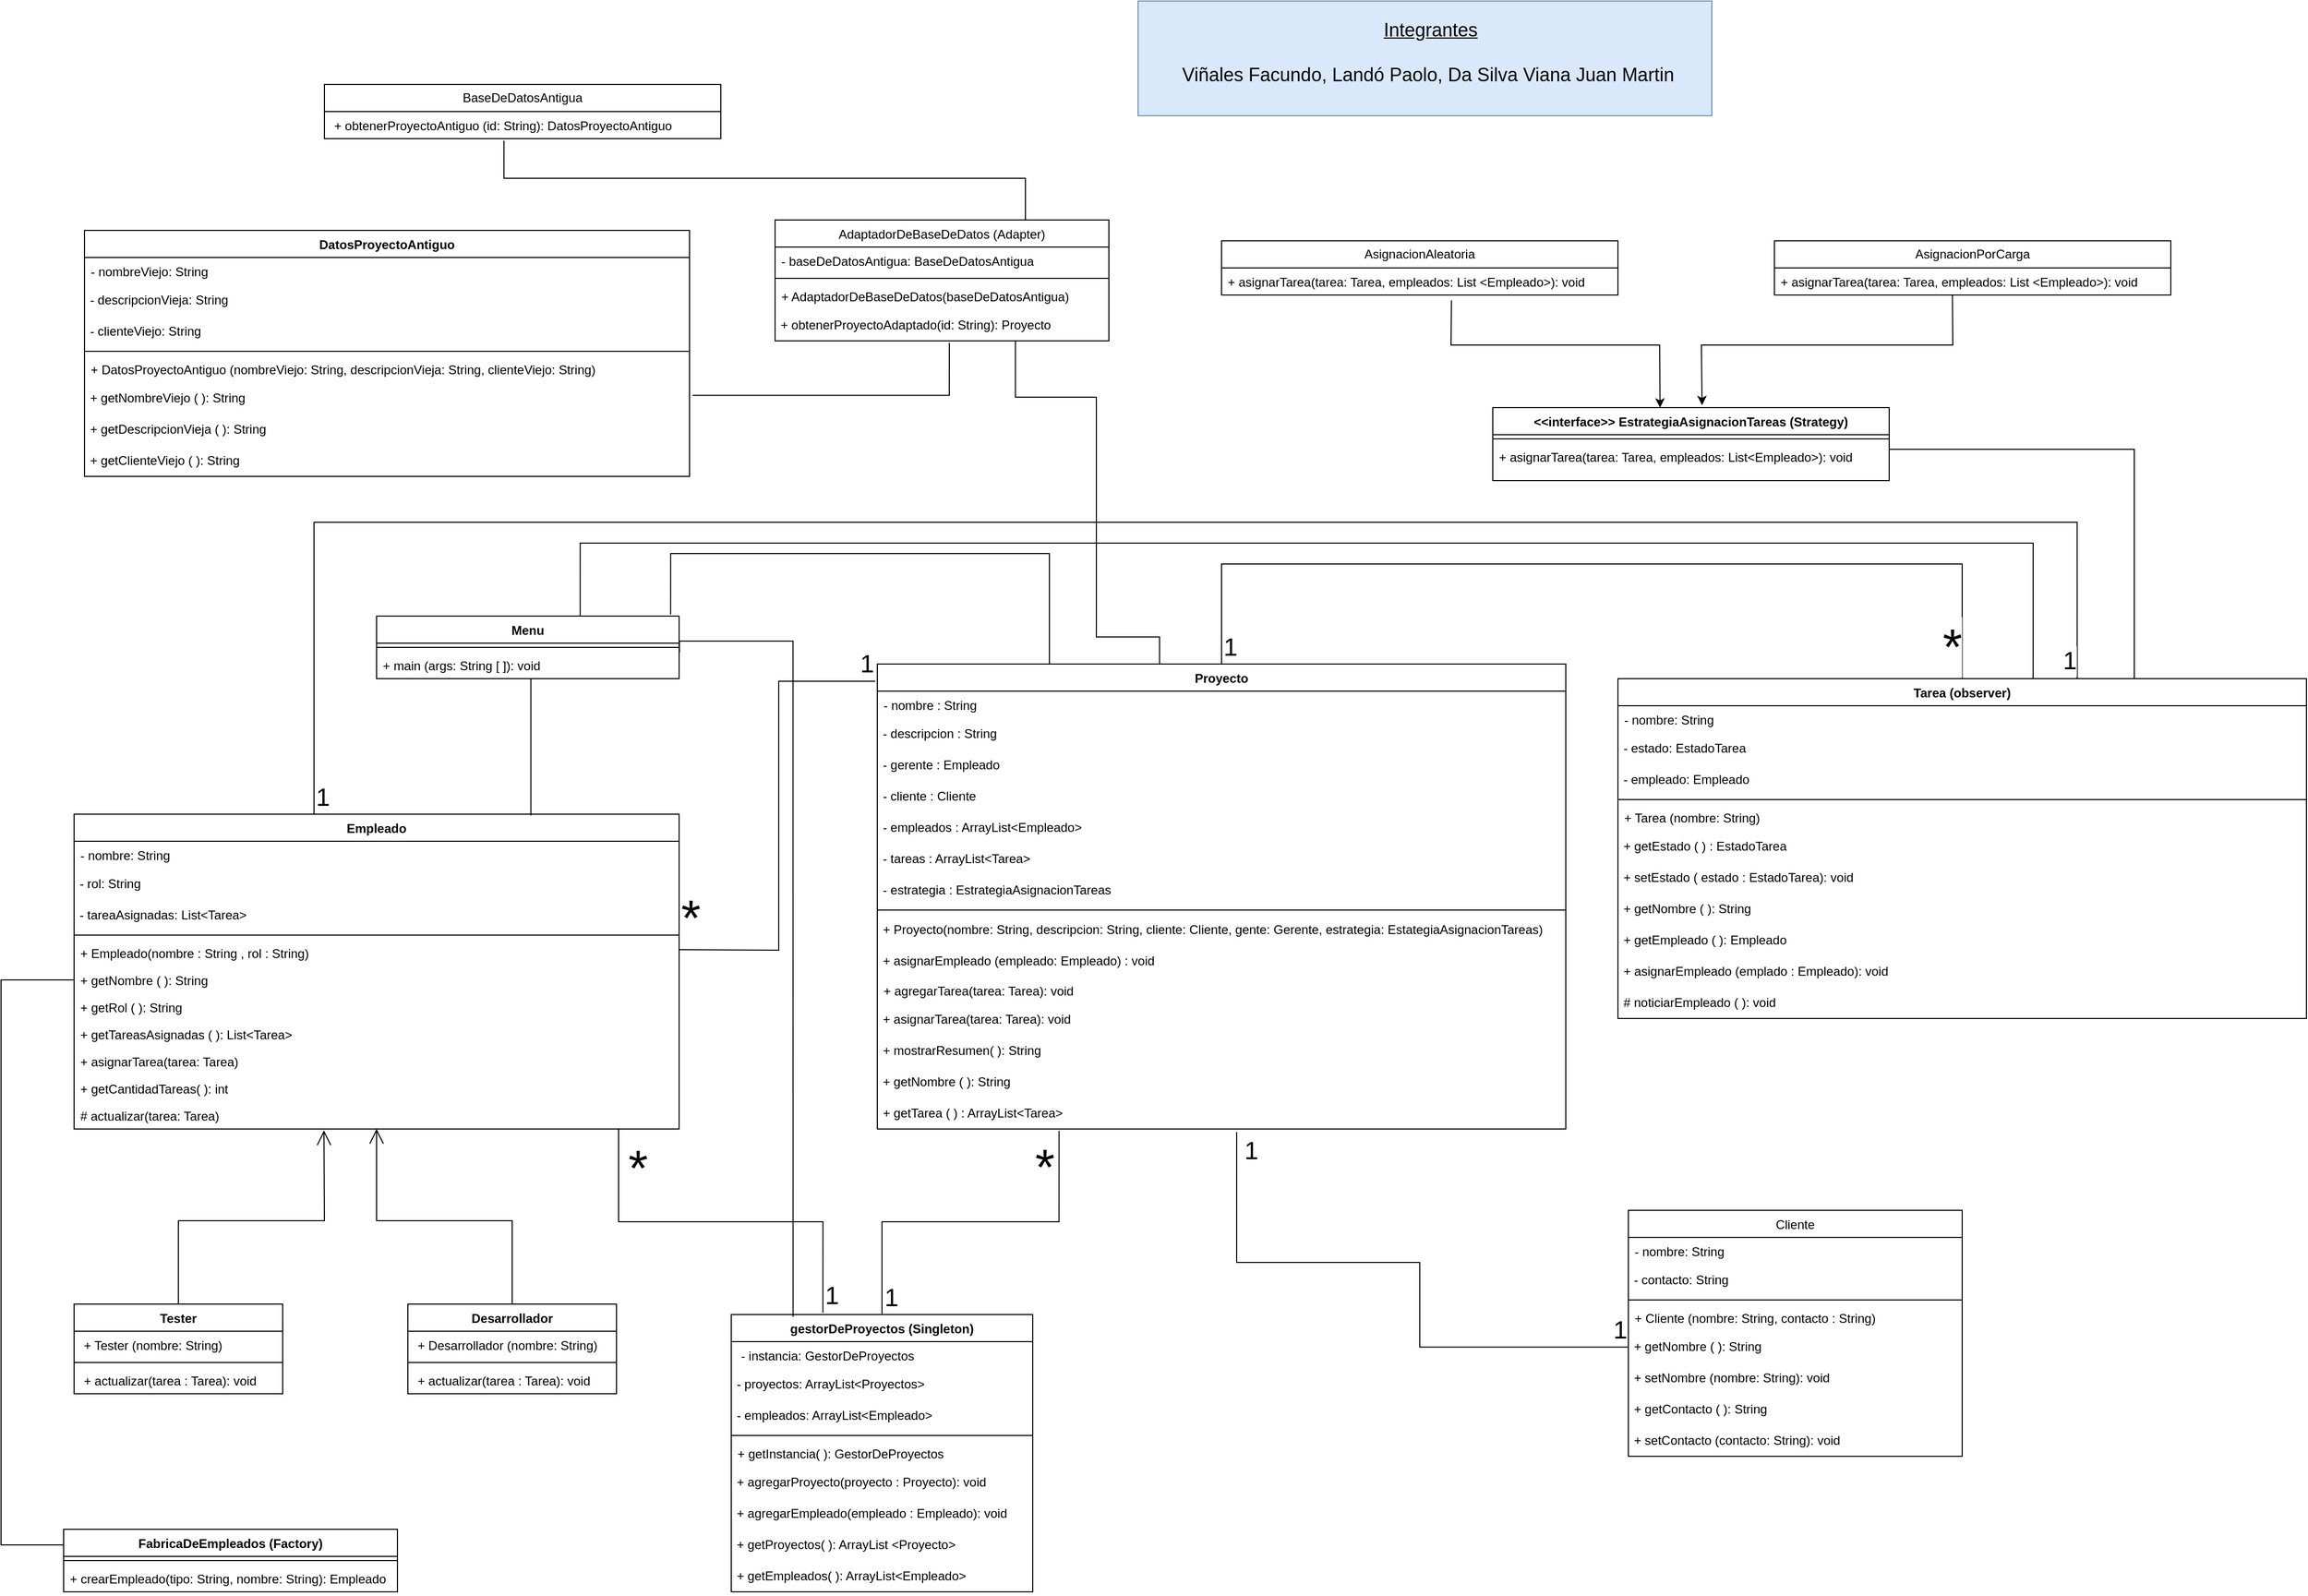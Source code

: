 <mxfile version="24.7.17">
  <diagram id="C5RBs43oDa-KdzZeNtuy" name="Page-1">
    <mxGraphModel dx="3934" dy="876" grid="1" gridSize="10" guides="1" tooltips="1" connect="1" arrows="1" fold="1" page="1" pageScale="1" pageWidth="2336" pageHeight="1654" math="0" shadow="0">
      <root>
        <mxCell id="WIyWlLk6GJQsqaUBKTNV-0" />
        <mxCell id="WIyWlLk6GJQsqaUBKTNV-1" parent="WIyWlLk6GJQsqaUBKTNV-0" />
        <mxCell id="SfpVanDIu_7wecpVr07M-0" value="AsignacionAleatoria" style="swimlane;fontStyle=0;childLayout=stackLayout;horizontal=1;startSize=26;fillColor=none;horizontalStack=0;resizeParent=1;resizeParentMax=0;resizeLast=0;collapsible=1;marginBottom=0;whiteSpace=wrap;html=1;" parent="WIyWlLk6GJQsqaUBKTNV-1" vertex="1">
          <mxGeometry x="-1060" y="260" width="380" height="52" as="geometry" />
        </mxCell>
        <mxCell id="SfpVanDIu_7wecpVr07M-1" value="+ asignarTarea(tarea: Tarea, empleados: List &amp;lt;Empleado&amp;gt;): void" style="text;strokeColor=none;fillColor=none;align=left;verticalAlign=top;spacingLeft=4;spacingRight=4;overflow=hidden;rotatable=0;points=[[0,0.5],[1,0.5]];portConstraint=eastwest;whiteSpace=wrap;html=1;" parent="SfpVanDIu_7wecpVr07M-0" vertex="1">
          <mxGeometry y="26" width="380" height="26" as="geometry" />
        </mxCell>
        <mxCell id="SfpVanDIu_7wecpVr07M-5" value="&lt;span style=&quot;font-weight: 400;&quot;&gt;AdaptadorDeBaseDeDatos (Adapter)&lt;/span&gt;" style="swimlane;fontStyle=1;align=center;verticalAlign=top;childLayout=stackLayout;horizontal=1;startSize=26;horizontalStack=0;resizeParent=1;resizeParentMax=0;resizeLast=0;collapsible=1;marginBottom=0;whiteSpace=wrap;html=1;" parent="WIyWlLk6GJQsqaUBKTNV-1" vertex="1">
          <mxGeometry x="-1488" y="240" width="320" height="116" as="geometry" />
        </mxCell>
        <mxCell id="SfpVanDIu_7wecpVr07M-6" value="- baseDeDatosAntigua: BaseDeDatosAntigua" style="text;strokeColor=none;fillColor=none;align=left;verticalAlign=top;spacingLeft=4;spacingRight=4;overflow=hidden;rotatable=0;points=[[0,0.5],[1,0.5]];portConstraint=eastwest;whiteSpace=wrap;html=1;" parent="SfpVanDIu_7wecpVr07M-5" vertex="1">
          <mxGeometry y="26" width="320" height="26" as="geometry" />
        </mxCell>
        <mxCell id="SfpVanDIu_7wecpVr07M-7" value="" style="line;strokeWidth=1;fillColor=none;align=left;verticalAlign=middle;spacingTop=-1;spacingLeft=3;spacingRight=3;rotatable=0;labelPosition=right;points=[];portConstraint=eastwest;strokeColor=inherit;" parent="SfpVanDIu_7wecpVr07M-5" vertex="1">
          <mxGeometry y="52" width="320" height="8" as="geometry" />
        </mxCell>
        <mxCell id="SfpVanDIu_7wecpVr07M-8" value="+ AdaptadorDeBaseDeDatos(baseDeDatosAntigua)" style="text;strokeColor=none;fillColor=none;align=left;verticalAlign=top;spacingLeft=4;spacingRight=4;overflow=hidden;rotatable=0;points=[[0,0.5],[1,0.5]];portConstraint=eastwest;whiteSpace=wrap;html=1;" parent="SfpVanDIu_7wecpVr07M-5" vertex="1">
          <mxGeometry y="60" width="320" height="26" as="geometry" />
        </mxCell>
        <mxCell id="SfpVanDIu_7wecpVr07M-9" value="&amp;nbsp;+ obtenerProyectoAdaptado(id: String): Proyecto" style="text;html=1;align=left;verticalAlign=middle;resizable=0;points=[];autosize=1;strokeColor=none;fillColor=none;" parent="SfpVanDIu_7wecpVr07M-5" vertex="1">
          <mxGeometry y="86" width="320" height="30" as="geometry" />
        </mxCell>
        <mxCell id="SfpVanDIu_7wecpVr07M-10" value="AsignacionPorCarga" style="swimlane;fontStyle=0;childLayout=stackLayout;horizontal=1;startSize=26;fillColor=none;horizontalStack=0;resizeParent=1;resizeParentMax=0;resizeLast=0;collapsible=1;marginBottom=0;whiteSpace=wrap;html=1;" parent="WIyWlLk6GJQsqaUBKTNV-1" vertex="1">
          <mxGeometry x="-530" y="260" width="380" height="52" as="geometry" />
        </mxCell>
        <mxCell id="SfpVanDIu_7wecpVr07M-11" value="+ asignarTarea(tarea: Tarea, empleados: List &amp;lt;Empleado&amp;gt;): void" style="text;strokeColor=none;fillColor=none;align=left;verticalAlign=top;spacingLeft=4;spacingRight=4;overflow=hidden;rotatable=0;points=[[0,0.5],[1,0.5]];portConstraint=eastwest;whiteSpace=wrap;html=1;" parent="SfpVanDIu_7wecpVr07M-10" vertex="1">
          <mxGeometry y="26" width="380" height="26" as="geometry" />
        </mxCell>
        <mxCell id="SfpVanDIu_7wecpVr07M-12" value="BaseDeDatosAntigua" style="swimlane;fontStyle=0;childLayout=stackLayout;horizontal=1;startSize=26;fillColor=none;horizontalStack=0;resizeParent=1;resizeParentMax=0;resizeLast=0;collapsible=1;marginBottom=0;whiteSpace=wrap;html=1;" parent="WIyWlLk6GJQsqaUBKTNV-1" vertex="1">
          <mxGeometry x="-1920" y="110" width="380" height="52" as="geometry" />
        </mxCell>
        <mxCell id="SfpVanDIu_7wecpVr07M-13" value="&amp;nbsp;+ obtenerProyectoAntiguo (id: String): DatosProyectoAntiguo" style="text;strokeColor=none;fillColor=none;align=left;verticalAlign=top;spacingLeft=4;spacingRight=4;overflow=hidden;rotatable=0;points=[[0,0.5],[1,0.5]];portConstraint=eastwest;whiteSpace=wrap;html=1;" parent="SfpVanDIu_7wecpVr07M-12" vertex="1">
          <mxGeometry y="26" width="380" height="26" as="geometry" />
        </mxCell>
        <mxCell id="SfpVanDIu_7wecpVr07M-14" value="&lt;span style=&quot;font-weight: 400;&quot;&gt;Cliente&lt;/span&gt;" style="swimlane;fontStyle=1;align=center;verticalAlign=top;childLayout=stackLayout;horizontal=1;startSize=26;horizontalStack=0;resizeParent=1;resizeParentMax=0;resizeLast=0;collapsible=1;marginBottom=0;whiteSpace=wrap;html=1;" parent="WIyWlLk6GJQsqaUBKTNV-1" vertex="1">
          <mxGeometry x="-670" y="1190" width="320" height="236" as="geometry" />
        </mxCell>
        <mxCell id="SfpVanDIu_7wecpVr07M-15" value="- nombre: String" style="text;strokeColor=none;fillColor=none;align=left;verticalAlign=top;spacingLeft=4;spacingRight=4;overflow=hidden;rotatable=0;points=[[0,0.5],[1,0.5]];portConstraint=eastwest;whiteSpace=wrap;html=1;" parent="SfpVanDIu_7wecpVr07M-14" vertex="1">
          <mxGeometry y="26" width="320" height="26" as="geometry" />
        </mxCell>
        <mxCell id="SfpVanDIu_7wecpVr07M-19" value="&amp;nbsp;- contacto: String" style="text;html=1;align=left;verticalAlign=middle;resizable=0;points=[];autosize=1;strokeColor=none;fillColor=none;" parent="SfpVanDIu_7wecpVr07M-14" vertex="1">
          <mxGeometry y="52" width="320" height="30" as="geometry" />
        </mxCell>
        <mxCell id="SfpVanDIu_7wecpVr07M-16" value="" style="line;strokeWidth=1;fillColor=none;align=left;verticalAlign=middle;spacingTop=-1;spacingLeft=3;spacingRight=3;rotatable=0;labelPosition=right;points=[];portConstraint=eastwest;strokeColor=inherit;" parent="SfpVanDIu_7wecpVr07M-14" vertex="1">
          <mxGeometry y="82" width="320" height="8" as="geometry" />
        </mxCell>
        <mxCell id="SfpVanDIu_7wecpVr07M-17" value="+ Cliente (nombre: String, contacto : String)" style="text;strokeColor=none;fillColor=none;align=left;verticalAlign=top;spacingLeft=4;spacingRight=4;overflow=hidden;rotatable=0;points=[[0,0.5],[1,0.5]];portConstraint=eastwest;whiteSpace=wrap;html=1;" parent="SfpVanDIu_7wecpVr07M-14" vertex="1">
          <mxGeometry y="90" width="320" height="26" as="geometry" />
        </mxCell>
        <mxCell id="SfpVanDIu_7wecpVr07M-18" value="&amp;nbsp;+ getNombre ( ): String" style="text;html=1;align=left;verticalAlign=middle;resizable=0;points=[];autosize=1;strokeColor=none;fillColor=none;" parent="SfpVanDIu_7wecpVr07M-14" vertex="1">
          <mxGeometry y="116" width="320" height="30" as="geometry" />
        </mxCell>
        <mxCell id="SfpVanDIu_7wecpVr07M-20" value="&amp;nbsp;+ setNombre (nombre: String): void" style="text;html=1;align=left;verticalAlign=middle;resizable=0;points=[];autosize=1;strokeColor=none;fillColor=none;" parent="SfpVanDIu_7wecpVr07M-14" vertex="1">
          <mxGeometry y="146" width="320" height="30" as="geometry" />
        </mxCell>
        <mxCell id="SfpVanDIu_7wecpVr07M-21" value="&amp;nbsp;+ getContacto ( ): String" style="text;html=1;align=left;verticalAlign=middle;resizable=0;points=[];autosize=1;strokeColor=none;fillColor=none;" parent="SfpVanDIu_7wecpVr07M-14" vertex="1">
          <mxGeometry y="176" width="320" height="30" as="geometry" />
        </mxCell>
        <mxCell id="SfpVanDIu_7wecpVr07M-22" value="&amp;nbsp;+ setContacto (contacto: String): void" style="text;html=1;align=left;verticalAlign=middle;resizable=0;points=[];autosize=1;strokeColor=none;fillColor=none;" parent="SfpVanDIu_7wecpVr07M-14" vertex="1">
          <mxGeometry y="206" width="320" height="30" as="geometry" />
        </mxCell>
        <mxCell id="SfpVanDIu_7wecpVr07M-23" value="DatosProyectoAntiguo" style="swimlane;fontStyle=1;align=center;verticalAlign=top;childLayout=stackLayout;horizontal=1;startSize=26;horizontalStack=0;resizeParent=1;resizeParentMax=0;resizeLast=0;collapsible=1;marginBottom=0;whiteSpace=wrap;html=1;" parent="WIyWlLk6GJQsqaUBKTNV-1" vertex="1">
          <mxGeometry x="-2150" y="250" width="580" height="236" as="geometry" />
        </mxCell>
        <mxCell id="SfpVanDIu_7wecpVr07M-24" value="- nombreViejo: String" style="text;strokeColor=none;fillColor=none;align=left;verticalAlign=top;spacingLeft=4;spacingRight=4;overflow=hidden;rotatable=0;points=[[0,0.5],[1,0.5]];portConstraint=eastwest;whiteSpace=wrap;html=1;" parent="SfpVanDIu_7wecpVr07M-23" vertex="1">
          <mxGeometry y="26" width="580" height="26" as="geometry" />
        </mxCell>
        <mxCell id="SfpVanDIu_7wecpVr07M-27" value="&amp;nbsp;- descripcionVieja: String" style="text;html=1;align=left;verticalAlign=middle;resizable=0;points=[];autosize=1;strokeColor=none;fillColor=none;" parent="SfpVanDIu_7wecpVr07M-23" vertex="1">
          <mxGeometry y="52" width="580" height="30" as="geometry" />
        </mxCell>
        <mxCell id="SfpVanDIu_7wecpVr07M-28" value="&amp;nbsp;- clienteViejo: String" style="text;html=1;align=left;verticalAlign=middle;resizable=0;points=[];autosize=1;strokeColor=none;fillColor=none;" parent="SfpVanDIu_7wecpVr07M-23" vertex="1">
          <mxGeometry y="82" width="580" height="30" as="geometry" />
        </mxCell>
        <mxCell id="SfpVanDIu_7wecpVr07M-25" value="" style="line;strokeWidth=1;fillColor=none;align=left;verticalAlign=middle;spacingTop=-1;spacingLeft=3;spacingRight=3;rotatable=0;labelPosition=right;points=[];portConstraint=eastwest;strokeColor=inherit;" parent="SfpVanDIu_7wecpVr07M-23" vertex="1">
          <mxGeometry y="112" width="580" height="8" as="geometry" />
        </mxCell>
        <mxCell id="SfpVanDIu_7wecpVr07M-26" value="+ DatosProyectoAntiguo (nombreViejo: String, descripcionVieja: String, clienteViejo: String)" style="text;strokeColor=none;fillColor=none;align=left;verticalAlign=top;spacingLeft=4;spacingRight=4;overflow=hidden;rotatable=0;points=[[0,0.5],[1,0.5]];portConstraint=eastwest;whiteSpace=wrap;html=1;" parent="SfpVanDIu_7wecpVr07M-23" vertex="1">
          <mxGeometry y="120" width="580" height="26" as="geometry" />
        </mxCell>
        <mxCell id="SfpVanDIu_7wecpVr07M-29" value="&amp;nbsp;+ getNombreViejo ( ): String" style="text;html=1;align=left;verticalAlign=middle;resizable=0;points=[];autosize=1;strokeColor=none;fillColor=none;" parent="SfpVanDIu_7wecpVr07M-23" vertex="1">
          <mxGeometry y="146" width="580" height="30" as="geometry" />
        </mxCell>
        <mxCell id="SfpVanDIu_7wecpVr07M-30" value="&amp;nbsp;+ getDescripcionVieja ( ): String" style="text;html=1;align=left;verticalAlign=middle;resizable=0;points=[];autosize=1;strokeColor=none;fillColor=none;" parent="SfpVanDIu_7wecpVr07M-23" vertex="1">
          <mxGeometry y="176" width="580" height="30" as="geometry" />
        </mxCell>
        <mxCell id="SfpVanDIu_7wecpVr07M-31" value="&amp;nbsp;+ getClienteViejo ( ): String" style="text;html=1;align=left;verticalAlign=middle;resizable=0;points=[];autosize=1;strokeColor=none;fillColor=none;" parent="SfpVanDIu_7wecpVr07M-23" vertex="1">
          <mxGeometry y="206" width="580" height="30" as="geometry" />
        </mxCell>
        <mxCell id="aGA3AkoK5AXnRBro-QrJ-0" value="Empleado" style="swimlane;fontStyle=1;align=center;verticalAlign=top;childLayout=stackLayout;horizontal=1;startSize=26;horizontalStack=0;resizeParent=1;resizeParentMax=0;resizeLast=0;collapsible=1;marginBottom=0;whiteSpace=wrap;html=1;" parent="WIyWlLk6GJQsqaUBKTNV-1" vertex="1">
          <mxGeometry x="-2160" y="810" width="580" height="302" as="geometry" />
        </mxCell>
        <mxCell id="aGA3AkoK5AXnRBro-QrJ-1" value="- nombre: String" style="text;strokeColor=none;fillColor=none;align=left;verticalAlign=top;spacingLeft=4;spacingRight=4;overflow=hidden;rotatable=0;points=[[0,0.5],[1,0.5]];portConstraint=eastwest;whiteSpace=wrap;html=1;" parent="aGA3AkoK5AXnRBro-QrJ-0" vertex="1">
          <mxGeometry y="26" width="580" height="26" as="geometry" />
        </mxCell>
        <mxCell id="aGA3AkoK5AXnRBro-QrJ-4" value="&amp;nbsp;- rol: String" style="text;html=1;align=left;verticalAlign=middle;resizable=0;points=[];autosize=1;strokeColor=none;fillColor=none;" parent="aGA3AkoK5AXnRBro-QrJ-0" vertex="1">
          <mxGeometry y="52" width="580" height="30" as="geometry" />
        </mxCell>
        <mxCell id="aGA3AkoK5AXnRBro-QrJ-5" value="&amp;nbsp;- tareaAsignadas: List&amp;lt;Tarea&amp;gt;" style="text;html=1;align=left;verticalAlign=middle;resizable=0;points=[];autosize=1;strokeColor=none;fillColor=none;" parent="aGA3AkoK5AXnRBro-QrJ-0" vertex="1">
          <mxGeometry y="82" width="580" height="30" as="geometry" />
        </mxCell>
        <mxCell id="aGA3AkoK5AXnRBro-QrJ-2" value="" style="line;strokeWidth=1;fillColor=none;align=left;verticalAlign=middle;spacingTop=-1;spacingLeft=3;spacingRight=3;rotatable=0;labelPosition=right;points=[];portConstraint=eastwest;strokeColor=inherit;" parent="aGA3AkoK5AXnRBro-QrJ-0" vertex="1">
          <mxGeometry y="112" width="580" height="8" as="geometry" />
        </mxCell>
        <mxCell id="aGA3AkoK5AXnRBro-QrJ-3" value="+ Empleado(nombre : String , rol : String)" style="text;strokeColor=none;fillColor=none;align=left;verticalAlign=top;spacingLeft=4;spacingRight=4;overflow=hidden;rotatable=0;points=[[0,0.5],[1,0.5]];portConstraint=eastwest;whiteSpace=wrap;html=1;" parent="aGA3AkoK5AXnRBro-QrJ-0" vertex="1">
          <mxGeometry y="120" width="580" height="26" as="geometry" />
        </mxCell>
        <mxCell id="aGA3AkoK5AXnRBro-QrJ-7" value="+ getNombre ( ): String" style="text;strokeColor=none;fillColor=none;align=left;verticalAlign=top;spacingLeft=4;spacingRight=4;overflow=hidden;rotatable=0;points=[[0,0.5],[1,0.5]];portConstraint=eastwest;whiteSpace=wrap;html=1;" parent="aGA3AkoK5AXnRBro-QrJ-0" vertex="1">
          <mxGeometry y="146" width="580" height="26" as="geometry" />
        </mxCell>
        <mxCell id="aGA3AkoK5AXnRBro-QrJ-8" value="+ getRol ( ): String" style="text;strokeColor=none;fillColor=none;align=left;verticalAlign=top;spacingLeft=4;spacingRight=4;overflow=hidden;rotatable=0;points=[[0,0.5],[1,0.5]];portConstraint=eastwest;whiteSpace=wrap;html=1;" parent="aGA3AkoK5AXnRBro-QrJ-0" vertex="1">
          <mxGeometry y="172" width="580" height="26" as="geometry" />
        </mxCell>
        <mxCell id="aGA3AkoK5AXnRBro-QrJ-9" value="+ getTareasAsignadas ( ): List&amp;lt;Tarea&amp;gt;" style="text;strokeColor=none;fillColor=none;align=left;verticalAlign=top;spacingLeft=4;spacingRight=4;overflow=hidden;rotatable=0;points=[[0,0.5],[1,0.5]];portConstraint=eastwest;whiteSpace=wrap;html=1;" parent="aGA3AkoK5AXnRBro-QrJ-0" vertex="1">
          <mxGeometry y="198" width="580" height="26" as="geometry" />
        </mxCell>
        <mxCell id="aGA3AkoK5AXnRBro-QrJ-6" value="+ asignarTarea(tarea: Tarea)" style="text;strokeColor=none;fillColor=none;align=left;verticalAlign=top;spacingLeft=4;spacingRight=4;overflow=hidden;rotatable=0;points=[[0,0.5],[1,0.5]];portConstraint=eastwest;whiteSpace=wrap;html=1;" parent="aGA3AkoK5AXnRBro-QrJ-0" vertex="1">
          <mxGeometry y="224" width="580" height="26" as="geometry" />
        </mxCell>
        <mxCell id="aGA3AkoK5AXnRBro-QrJ-10" value="+ getCantidadTareas( ): int" style="text;strokeColor=none;fillColor=none;align=left;verticalAlign=top;spacingLeft=4;spacingRight=4;overflow=hidden;rotatable=0;points=[[0,0.5],[1,0.5]];portConstraint=eastwest;whiteSpace=wrap;html=1;" parent="aGA3AkoK5AXnRBro-QrJ-0" vertex="1">
          <mxGeometry y="250" width="580" height="26" as="geometry" />
        </mxCell>
        <mxCell id="aGA3AkoK5AXnRBro-QrJ-11" value="# actualizar(tarea: Tarea)" style="text;strokeColor=none;fillColor=none;align=left;verticalAlign=top;spacingLeft=4;spacingRight=4;overflow=hidden;rotatable=0;points=[[0,0.5],[1,0.5]];portConstraint=eastwest;whiteSpace=wrap;html=1;" parent="aGA3AkoK5AXnRBro-QrJ-0" vertex="1">
          <mxGeometry y="276" width="580" height="26" as="geometry" />
        </mxCell>
        <mxCell id="aGA3AkoK5AXnRBro-QrJ-19" value="" style="endArrow=open;endFill=1;endSize=12;html=1;rounded=0;exitX=0.5;exitY=0;exitDx=0;exitDy=0;entryX=0.413;entryY=1.055;entryDx=0;entryDy=0;entryPerimeter=0;" parent="WIyWlLk6GJQsqaUBKTNV-1" source="aGA3AkoK5AXnRBro-QrJ-73" target="aGA3AkoK5AXnRBro-QrJ-11" edge="1">
          <mxGeometry width="160" relative="1" as="geometry">
            <mxPoint x="-2060" y="1280" as="sourcePoint" />
            <mxPoint x="-1920" y="1116" as="targetPoint" />
            <Array as="points">
              <mxPoint x="-2060" y="1200" />
              <mxPoint x="-1920" y="1200" />
            </Array>
          </mxGeometry>
        </mxCell>
        <mxCell id="aGA3AkoK5AXnRBro-QrJ-20" value="&amp;lt;&amp;lt;interface&amp;gt;&amp;gt; EstrategiaAsignacionTareas (Strategy)" style="swimlane;fontStyle=1;align=center;verticalAlign=top;childLayout=stackLayout;horizontal=1;startSize=26;horizontalStack=0;resizeParent=1;resizeParentMax=0;resizeLast=0;collapsible=1;marginBottom=0;whiteSpace=wrap;html=1;" parent="WIyWlLk6GJQsqaUBKTNV-1" vertex="1">
          <mxGeometry x="-800" y="420" width="380" height="70" as="geometry" />
        </mxCell>
        <mxCell id="aGA3AkoK5AXnRBro-QrJ-22" value="" style="line;strokeWidth=1;fillColor=none;align=left;verticalAlign=middle;spacingTop=-1;spacingLeft=3;spacingRight=3;rotatable=0;labelPosition=right;points=[];portConstraint=eastwest;strokeColor=inherit;" parent="aGA3AkoK5AXnRBro-QrJ-20" vertex="1">
          <mxGeometry y="26" width="380" height="8" as="geometry" />
        </mxCell>
        <mxCell id="aGA3AkoK5AXnRBro-QrJ-23" value="+ asignarTarea(tarea: Tarea, empleados: List&amp;lt;Empleado&amp;gt;): void" style="text;strokeColor=none;fillColor=none;align=left;verticalAlign=top;spacingLeft=4;spacingRight=4;overflow=hidden;rotatable=0;points=[[0,0.5],[1,0.5]];portConstraint=eastwest;whiteSpace=wrap;html=1;" parent="aGA3AkoK5AXnRBro-QrJ-20" vertex="1">
          <mxGeometry y="34" width="380" height="36" as="geometry" />
        </mxCell>
        <mxCell id="aGA3AkoK5AXnRBro-QrJ-25" value="FabricaDeEmpleados (Factory)" style="swimlane;fontStyle=1;align=center;verticalAlign=top;childLayout=stackLayout;horizontal=1;startSize=26;horizontalStack=0;resizeParent=1;resizeParentMax=0;resizeLast=0;collapsible=1;marginBottom=0;whiteSpace=wrap;html=1;" parent="WIyWlLk6GJQsqaUBKTNV-1" vertex="1">
          <mxGeometry x="-2170" y="1496" width="320" height="60" as="geometry" />
        </mxCell>
        <mxCell id="aGA3AkoK5AXnRBro-QrJ-27" value="" style="line;strokeWidth=1;fillColor=none;align=left;verticalAlign=middle;spacingTop=-1;spacingLeft=3;spacingRight=3;rotatable=0;labelPosition=right;points=[];portConstraint=eastwest;strokeColor=inherit;" parent="aGA3AkoK5AXnRBro-QrJ-25" vertex="1">
          <mxGeometry y="26" width="320" height="8" as="geometry" />
        </mxCell>
        <mxCell id="aGA3AkoK5AXnRBro-QrJ-28" value="+ crearEmpleado(tipo: String, nombre: String): Empleado" style="text;strokeColor=none;fillColor=none;align=left;verticalAlign=top;spacingLeft=4;spacingRight=4;overflow=hidden;rotatable=0;points=[[0,0.5],[1,0.5]];portConstraint=eastwest;whiteSpace=wrap;html=1;" parent="aGA3AkoK5AXnRBro-QrJ-25" vertex="1">
          <mxGeometry y="34" width="320" height="26" as="geometry" />
        </mxCell>
        <mxCell id="aGA3AkoK5AXnRBro-QrJ-29" value="gestorDeProyectos (Singleton)" style="swimlane;fontStyle=1;align=center;verticalAlign=top;childLayout=stackLayout;horizontal=1;startSize=26;horizontalStack=0;resizeParent=1;resizeParentMax=0;resizeLast=0;collapsible=1;marginBottom=0;whiteSpace=wrap;html=1;" parent="WIyWlLk6GJQsqaUBKTNV-1" vertex="1">
          <mxGeometry x="-1530" y="1290" width="289" height="266" as="geometry" />
        </mxCell>
        <mxCell id="aGA3AkoK5AXnRBro-QrJ-30" value="&amp;nbsp;- instancia: GestorDeProyectos" style="text;strokeColor=none;fillColor=none;align=left;verticalAlign=top;spacingLeft=4;spacingRight=4;overflow=hidden;rotatable=0;points=[[0,0.5],[1,0.5]];portConstraint=eastwest;whiteSpace=wrap;html=1;" parent="aGA3AkoK5AXnRBro-QrJ-29" vertex="1">
          <mxGeometry y="26" width="289" height="26" as="geometry" />
        </mxCell>
        <mxCell id="aGA3AkoK5AXnRBro-QrJ-33" value="&amp;nbsp;- proyectos: ArrayList&amp;lt;Proyectos&amp;gt;" style="text;html=1;align=left;verticalAlign=middle;resizable=0;points=[];autosize=1;strokeColor=none;fillColor=none;" parent="aGA3AkoK5AXnRBro-QrJ-29" vertex="1">
          <mxGeometry y="52" width="289" height="30" as="geometry" />
        </mxCell>
        <mxCell id="aGA3AkoK5AXnRBro-QrJ-34" value="&amp;nbsp;- empleados: ArrayList&amp;lt;Empleado&amp;gt;" style="text;html=1;align=left;verticalAlign=middle;resizable=0;points=[];autosize=1;strokeColor=none;fillColor=none;" parent="aGA3AkoK5AXnRBro-QrJ-29" vertex="1">
          <mxGeometry y="82" width="289" height="30" as="geometry" />
        </mxCell>
        <mxCell id="aGA3AkoK5AXnRBro-QrJ-31" value="" style="line;strokeWidth=1;fillColor=none;align=left;verticalAlign=middle;spacingTop=-1;spacingLeft=3;spacingRight=3;rotatable=0;labelPosition=right;points=[];portConstraint=eastwest;strokeColor=inherit;" parent="aGA3AkoK5AXnRBro-QrJ-29" vertex="1">
          <mxGeometry y="112" width="289" height="8" as="geometry" />
        </mxCell>
        <mxCell id="aGA3AkoK5AXnRBro-QrJ-32" value="+ getInstancia( ): GestorDeProyectos" style="text;strokeColor=none;fillColor=none;align=left;verticalAlign=top;spacingLeft=4;spacingRight=4;overflow=hidden;rotatable=0;points=[[0,0.5],[1,0.5]];portConstraint=eastwest;whiteSpace=wrap;html=1;" parent="aGA3AkoK5AXnRBro-QrJ-29" vertex="1">
          <mxGeometry y="120" width="289" height="26" as="geometry" />
        </mxCell>
        <mxCell id="aGA3AkoK5AXnRBro-QrJ-35" value="&amp;nbsp;+ agregarProyecto(proyecto : Proyecto): void" style="text;html=1;align=left;verticalAlign=middle;resizable=0;points=[];autosize=1;strokeColor=none;fillColor=none;" parent="aGA3AkoK5AXnRBro-QrJ-29" vertex="1">
          <mxGeometry y="146" width="289" height="30" as="geometry" />
        </mxCell>
        <mxCell id="aGA3AkoK5AXnRBro-QrJ-36" value="&amp;nbsp;+ agregarEmpleado(empleado : Empleado): void" style="text;html=1;align=left;verticalAlign=middle;resizable=0;points=[];autosize=1;strokeColor=none;fillColor=none;" parent="aGA3AkoK5AXnRBro-QrJ-29" vertex="1">
          <mxGeometry y="176" width="289" height="30" as="geometry" />
        </mxCell>
        <mxCell id="aGA3AkoK5AXnRBro-QrJ-37" value="&amp;nbsp;+ getProyectos( ): ArrayList &amp;lt;Proyecto&amp;gt;" style="text;html=1;align=left;verticalAlign=middle;resizable=0;points=[];autosize=1;strokeColor=none;fillColor=none;" parent="aGA3AkoK5AXnRBro-QrJ-29" vertex="1">
          <mxGeometry y="206" width="289" height="30" as="geometry" />
        </mxCell>
        <mxCell id="aGA3AkoK5AXnRBro-QrJ-38" value="&amp;nbsp;+ getEmpleados( ): ArrayList&amp;lt;Empleado&amp;gt;" style="text;html=1;align=left;verticalAlign=middle;resizable=0;points=[];autosize=1;strokeColor=none;fillColor=none;" parent="aGA3AkoK5AXnRBro-QrJ-29" vertex="1">
          <mxGeometry y="236" width="289" height="30" as="geometry" />
        </mxCell>
        <mxCell id="aGA3AkoK5AXnRBro-QrJ-39" value="Menu" style="swimlane;fontStyle=1;align=center;verticalAlign=top;childLayout=stackLayout;horizontal=1;startSize=26;horizontalStack=0;resizeParent=1;resizeParentMax=0;resizeLast=0;collapsible=1;marginBottom=0;whiteSpace=wrap;html=1;" parent="WIyWlLk6GJQsqaUBKTNV-1" vertex="1">
          <mxGeometry x="-1870" y="620" width="290" height="60" as="geometry" />
        </mxCell>
        <mxCell id="aGA3AkoK5AXnRBro-QrJ-41" value="" style="line;strokeWidth=1;fillColor=none;align=left;verticalAlign=middle;spacingTop=-1;spacingLeft=3;spacingRight=3;rotatable=0;labelPosition=right;points=[];portConstraint=eastwest;strokeColor=inherit;" parent="aGA3AkoK5AXnRBro-QrJ-39" vertex="1">
          <mxGeometry y="26" width="290" height="8" as="geometry" />
        </mxCell>
        <mxCell id="aGA3AkoK5AXnRBro-QrJ-42" value="+ main (args: String [ ]): void" style="text;strokeColor=none;fillColor=none;align=left;verticalAlign=top;spacingLeft=4;spacingRight=4;overflow=hidden;rotatable=0;points=[[0,0.5],[1,0.5]];portConstraint=eastwest;whiteSpace=wrap;html=1;" parent="aGA3AkoK5AXnRBro-QrJ-39" vertex="1">
          <mxGeometry y="34" width="290" height="26" as="geometry" />
        </mxCell>
        <mxCell id="aGA3AkoK5AXnRBro-QrJ-43" value="Proyecto" style="swimlane;fontStyle=1;align=center;verticalAlign=top;childLayout=stackLayout;horizontal=1;startSize=26;horizontalStack=0;resizeParent=1;resizeParentMax=0;resizeLast=0;collapsible=1;marginBottom=0;whiteSpace=wrap;html=1;" parent="WIyWlLk6GJQsqaUBKTNV-1" vertex="1">
          <mxGeometry x="-1390" y="666" width="660" height="446" as="geometry" />
        </mxCell>
        <mxCell id="aGA3AkoK5AXnRBro-QrJ-44" value="- nombre : String" style="text;strokeColor=none;fillColor=none;align=left;verticalAlign=top;spacingLeft=4;spacingRight=4;overflow=hidden;rotatable=0;points=[[0,0.5],[1,0.5]];portConstraint=eastwest;whiteSpace=wrap;html=1;" parent="aGA3AkoK5AXnRBro-QrJ-43" vertex="1">
          <mxGeometry y="26" width="660" height="26" as="geometry" />
        </mxCell>
        <mxCell id="aGA3AkoK5AXnRBro-QrJ-47" value="&amp;nbsp;- descripcion : String" style="text;html=1;align=left;verticalAlign=middle;resizable=0;points=[];autosize=1;strokeColor=none;fillColor=none;" parent="aGA3AkoK5AXnRBro-QrJ-43" vertex="1">
          <mxGeometry y="52" width="660" height="30" as="geometry" />
        </mxCell>
        <mxCell id="aGA3AkoK5AXnRBro-QrJ-48" value="&amp;nbsp;- gerente : Empleado" style="text;html=1;align=left;verticalAlign=middle;resizable=0;points=[];autosize=1;strokeColor=none;fillColor=none;" parent="aGA3AkoK5AXnRBro-QrJ-43" vertex="1">
          <mxGeometry y="82" width="660" height="30" as="geometry" />
        </mxCell>
        <mxCell id="aGA3AkoK5AXnRBro-QrJ-49" value="&amp;nbsp;- cliente : Cliente" style="text;html=1;align=left;verticalAlign=middle;resizable=0;points=[];autosize=1;strokeColor=none;fillColor=none;" parent="aGA3AkoK5AXnRBro-QrJ-43" vertex="1">
          <mxGeometry y="112" width="660" height="30" as="geometry" />
        </mxCell>
        <mxCell id="aGA3AkoK5AXnRBro-QrJ-50" value="&amp;nbsp;- empleados : ArrayList&amp;lt;Empleado&amp;gt;" style="text;html=1;align=left;verticalAlign=middle;resizable=0;points=[];autosize=1;strokeColor=none;fillColor=none;" parent="aGA3AkoK5AXnRBro-QrJ-43" vertex="1">
          <mxGeometry y="142" width="660" height="30" as="geometry" />
        </mxCell>
        <mxCell id="aGA3AkoK5AXnRBro-QrJ-51" value="&amp;nbsp;- tareas : ArrayList&amp;lt;Tarea&amp;gt;" style="text;html=1;align=left;verticalAlign=middle;resizable=0;points=[];autosize=1;strokeColor=none;fillColor=none;" parent="aGA3AkoK5AXnRBro-QrJ-43" vertex="1">
          <mxGeometry y="172" width="660" height="30" as="geometry" />
        </mxCell>
        <mxCell id="aGA3AkoK5AXnRBro-QrJ-52" value="&amp;nbsp;- estrategia : EstrategiaAsignacionTareas" style="text;html=1;align=left;verticalAlign=middle;resizable=0;points=[];autosize=1;strokeColor=none;fillColor=none;" parent="aGA3AkoK5AXnRBro-QrJ-43" vertex="1">
          <mxGeometry y="202" width="660" height="30" as="geometry" />
        </mxCell>
        <mxCell id="aGA3AkoK5AXnRBro-QrJ-45" value="" style="line;strokeWidth=1;fillColor=none;align=left;verticalAlign=middle;spacingTop=-1;spacingLeft=3;spacingRight=3;rotatable=0;labelPosition=right;points=[];portConstraint=eastwest;strokeColor=inherit;" parent="aGA3AkoK5AXnRBro-QrJ-43" vertex="1">
          <mxGeometry y="232" width="660" height="8" as="geometry" />
        </mxCell>
        <mxCell id="aGA3AkoK5AXnRBro-QrJ-53" value="&amp;nbsp;+ Proyecto(nombre: String, descripcion: String, cliente: Cliente, gente: Gerente, estrategia: EstategiaAsignacionTareas)" style="text;html=1;align=left;verticalAlign=middle;resizable=0;points=[];autosize=1;strokeColor=none;fillColor=none;" parent="aGA3AkoK5AXnRBro-QrJ-43" vertex="1">
          <mxGeometry y="240" width="660" height="30" as="geometry" />
        </mxCell>
        <mxCell id="aGA3AkoK5AXnRBro-QrJ-54" value="&amp;nbsp;+ asignarEmpleado (empleado: Empleado) : void&amp;nbsp;" style="text;html=1;align=left;verticalAlign=middle;resizable=0;points=[];autosize=1;strokeColor=none;fillColor=none;" parent="aGA3AkoK5AXnRBro-QrJ-43" vertex="1">
          <mxGeometry y="270" width="660" height="30" as="geometry" />
        </mxCell>
        <mxCell id="aGA3AkoK5AXnRBro-QrJ-46" value="+ agregarTarea(tarea: Tarea): void" style="text;strokeColor=none;fillColor=none;align=left;verticalAlign=top;spacingLeft=4;spacingRight=4;overflow=hidden;rotatable=0;points=[[0,0.5],[1,0.5]];portConstraint=eastwest;whiteSpace=wrap;html=1;" parent="aGA3AkoK5AXnRBro-QrJ-43" vertex="1">
          <mxGeometry y="300" width="660" height="26" as="geometry" />
        </mxCell>
        <mxCell id="aGA3AkoK5AXnRBro-QrJ-55" value="&amp;nbsp;+ asignarTarea(tarea: Tarea): void" style="text;html=1;align=left;verticalAlign=middle;resizable=0;points=[];autosize=1;strokeColor=none;fillColor=none;" parent="aGA3AkoK5AXnRBro-QrJ-43" vertex="1">
          <mxGeometry y="326" width="660" height="30" as="geometry" />
        </mxCell>
        <mxCell id="aGA3AkoK5AXnRBro-QrJ-57" value="&amp;nbsp;+ mostrarResumen( ): String" style="text;html=1;align=left;verticalAlign=middle;resizable=0;points=[];autosize=1;strokeColor=none;fillColor=none;" parent="aGA3AkoK5AXnRBro-QrJ-43" vertex="1">
          <mxGeometry y="356" width="660" height="30" as="geometry" />
        </mxCell>
        <mxCell id="aGA3AkoK5AXnRBro-QrJ-56" value="&amp;nbsp;+ getNombre ( ): String" style="text;html=1;align=left;verticalAlign=middle;resizable=0;points=[];autosize=1;strokeColor=none;fillColor=none;" parent="aGA3AkoK5AXnRBro-QrJ-43" vertex="1">
          <mxGeometry y="386" width="660" height="30" as="geometry" />
        </mxCell>
        <mxCell id="aGA3AkoK5AXnRBro-QrJ-58" value="&amp;nbsp;+ getTarea ( ) : ArrayList&amp;lt;Tarea&amp;gt;" style="text;html=1;align=left;verticalAlign=middle;resizable=0;points=[];autosize=1;strokeColor=none;fillColor=none;" parent="aGA3AkoK5AXnRBro-QrJ-43" vertex="1">
          <mxGeometry y="416" width="660" height="30" as="geometry" />
        </mxCell>
        <mxCell id="aGA3AkoK5AXnRBro-QrJ-60" value="Tarea (observer)" style="swimlane;fontStyle=1;align=center;verticalAlign=top;childLayout=stackLayout;horizontal=1;startSize=26;horizontalStack=0;resizeParent=1;resizeParentMax=0;resizeLast=0;collapsible=1;marginBottom=0;whiteSpace=wrap;html=1;" parent="WIyWlLk6GJQsqaUBKTNV-1" vertex="1">
          <mxGeometry x="-680" y="680" width="660" height="326" as="geometry" />
        </mxCell>
        <mxCell id="aGA3AkoK5AXnRBro-QrJ-61" value="- nombre: String" style="text;strokeColor=none;fillColor=none;align=left;verticalAlign=top;spacingLeft=4;spacingRight=4;overflow=hidden;rotatable=0;points=[[0,0.5],[1,0.5]];portConstraint=eastwest;whiteSpace=wrap;html=1;" parent="aGA3AkoK5AXnRBro-QrJ-60" vertex="1">
          <mxGeometry y="26" width="660" height="26" as="geometry" />
        </mxCell>
        <mxCell id="aGA3AkoK5AXnRBro-QrJ-64" value="&amp;nbsp;- estado: EstadoTarea" style="text;html=1;align=left;verticalAlign=middle;resizable=0;points=[];autosize=1;strokeColor=none;fillColor=none;" parent="aGA3AkoK5AXnRBro-QrJ-60" vertex="1">
          <mxGeometry y="52" width="660" height="30" as="geometry" />
        </mxCell>
        <mxCell id="aGA3AkoK5AXnRBro-QrJ-65" value="&amp;nbsp;- empleado: Empleado" style="text;html=1;align=left;verticalAlign=middle;resizable=0;points=[];autosize=1;strokeColor=none;fillColor=none;" parent="aGA3AkoK5AXnRBro-QrJ-60" vertex="1">
          <mxGeometry y="82" width="660" height="30" as="geometry" />
        </mxCell>
        <mxCell id="aGA3AkoK5AXnRBro-QrJ-62" value="" style="line;strokeWidth=1;fillColor=none;align=left;verticalAlign=middle;spacingTop=-1;spacingLeft=3;spacingRight=3;rotatable=0;labelPosition=right;points=[];portConstraint=eastwest;strokeColor=inherit;" parent="aGA3AkoK5AXnRBro-QrJ-60" vertex="1">
          <mxGeometry y="112" width="660" height="8" as="geometry" />
        </mxCell>
        <mxCell id="aGA3AkoK5AXnRBro-QrJ-63" value="+ Tarea (nombre: String)" style="text;strokeColor=none;fillColor=none;align=left;verticalAlign=top;spacingLeft=4;spacingRight=4;overflow=hidden;rotatable=0;points=[[0,0.5],[1,0.5]];portConstraint=eastwest;whiteSpace=wrap;html=1;" parent="aGA3AkoK5AXnRBro-QrJ-60" vertex="1">
          <mxGeometry y="120" width="660" height="26" as="geometry" />
        </mxCell>
        <mxCell id="aGA3AkoK5AXnRBro-QrJ-66" value="&amp;nbsp;+ getEstado ( ) : EstadoTarea" style="text;html=1;align=left;verticalAlign=middle;resizable=0;points=[];autosize=1;strokeColor=none;fillColor=none;" parent="aGA3AkoK5AXnRBro-QrJ-60" vertex="1">
          <mxGeometry y="146" width="660" height="30" as="geometry" />
        </mxCell>
        <mxCell id="aGA3AkoK5AXnRBro-QrJ-67" value="&amp;nbsp;+ setEstado ( estado : EstadoTarea): void" style="text;html=1;align=left;verticalAlign=middle;resizable=0;points=[];autosize=1;strokeColor=none;fillColor=none;" parent="aGA3AkoK5AXnRBro-QrJ-60" vertex="1">
          <mxGeometry y="176" width="660" height="30" as="geometry" />
        </mxCell>
        <mxCell id="aGA3AkoK5AXnRBro-QrJ-68" value="&amp;nbsp;+ getNombre ( ): String" style="text;html=1;align=left;verticalAlign=middle;resizable=0;points=[];autosize=1;strokeColor=none;fillColor=none;" parent="aGA3AkoK5AXnRBro-QrJ-60" vertex="1">
          <mxGeometry y="206" width="660" height="30" as="geometry" />
        </mxCell>
        <mxCell id="aGA3AkoK5AXnRBro-QrJ-69" value="&amp;nbsp;+ getEmpleado ( ): Empleado" style="text;html=1;align=left;verticalAlign=middle;resizable=0;points=[];autosize=1;strokeColor=none;fillColor=none;" parent="aGA3AkoK5AXnRBro-QrJ-60" vertex="1">
          <mxGeometry y="236" width="660" height="30" as="geometry" />
        </mxCell>
        <mxCell id="aGA3AkoK5AXnRBro-QrJ-70" value="&amp;nbsp;+ asignarEmpleado (emplado : Empleado): void" style="text;html=1;align=left;verticalAlign=middle;resizable=0;points=[];autosize=1;strokeColor=none;fillColor=none;" parent="aGA3AkoK5AXnRBro-QrJ-60" vertex="1">
          <mxGeometry y="266" width="660" height="30" as="geometry" />
        </mxCell>
        <mxCell id="aGA3AkoK5AXnRBro-QrJ-71" value="&amp;nbsp;# noticiarEmpleado ( ): void" style="text;html=1;align=left;verticalAlign=middle;resizable=0;points=[];autosize=1;strokeColor=none;fillColor=none;" parent="aGA3AkoK5AXnRBro-QrJ-60" vertex="1">
          <mxGeometry y="296" width="660" height="30" as="geometry" />
        </mxCell>
        <mxCell id="aGA3AkoK5AXnRBro-QrJ-73" value="Tester" style="swimlane;fontStyle=1;align=center;verticalAlign=top;childLayout=stackLayout;horizontal=1;startSize=26;horizontalStack=0;resizeParent=1;resizeParentMax=0;resizeLast=0;collapsible=1;marginBottom=0;whiteSpace=wrap;html=1;" parent="WIyWlLk6GJQsqaUBKTNV-1" vertex="1">
          <mxGeometry x="-2160" y="1280" width="200" height="86" as="geometry" />
        </mxCell>
        <mxCell id="aGA3AkoK5AXnRBro-QrJ-74" value="&amp;nbsp;+ Tester (nombre: String)" style="text;strokeColor=none;fillColor=none;align=left;verticalAlign=top;spacingLeft=4;spacingRight=4;overflow=hidden;rotatable=0;points=[[0,0.5],[1,0.5]];portConstraint=eastwest;whiteSpace=wrap;html=1;" parent="aGA3AkoK5AXnRBro-QrJ-73" vertex="1">
          <mxGeometry y="26" width="200" height="26" as="geometry" />
        </mxCell>
        <mxCell id="aGA3AkoK5AXnRBro-QrJ-75" value="" style="line;strokeWidth=1;fillColor=none;align=left;verticalAlign=middle;spacingTop=-1;spacingLeft=3;spacingRight=3;rotatable=0;labelPosition=right;points=[];portConstraint=eastwest;strokeColor=inherit;" parent="aGA3AkoK5AXnRBro-QrJ-73" vertex="1">
          <mxGeometry y="52" width="200" height="8" as="geometry" />
        </mxCell>
        <mxCell id="aGA3AkoK5AXnRBro-QrJ-76" value="&amp;nbsp;+ actualizar(tarea : Tarea): void" style="text;strokeColor=none;fillColor=none;align=left;verticalAlign=top;spacingLeft=4;spacingRight=4;overflow=hidden;rotatable=0;points=[[0,0.5],[1,0.5]];portConstraint=eastwest;whiteSpace=wrap;html=1;" parent="aGA3AkoK5AXnRBro-QrJ-73" vertex="1">
          <mxGeometry y="60" width="200" height="26" as="geometry" />
        </mxCell>
        <mxCell id="aGA3AkoK5AXnRBro-QrJ-77" value="Desarrollador" style="swimlane;fontStyle=1;align=center;verticalAlign=top;childLayout=stackLayout;horizontal=1;startSize=26;horizontalStack=0;resizeParent=1;resizeParentMax=0;resizeLast=0;collapsible=1;marginBottom=0;whiteSpace=wrap;html=1;" parent="WIyWlLk6GJQsqaUBKTNV-1" vertex="1">
          <mxGeometry x="-1840" y="1280" width="200" height="86" as="geometry" />
        </mxCell>
        <mxCell id="aGA3AkoK5AXnRBro-QrJ-78" value="&amp;nbsp;+ Desarrollador (nombre: String)" style="text;strokeColor=none;fillColor=none;align=left;verticalAlign=top;spacingLeft=4;spacingRight=4;overflow=hidden;rotatable=0;points=[[0,0.5],[1,0.5]];portConstraint=eastwest;whiteSpace=wrap;html=1;" parent="aGA3AkoK5AXnRBro-QrJ-77" vertex="1">
          <mxGeometry y="26" width="200" height="26" as="geometry" />
        </mxCell>
        <mxCell id="aGA3AkoK5AXnRBro-QrJ-79" value="" style="line;strokeWidth=1;fillColor=none;align=left;verticalAlign=middle;spacingTop=-1;spacingLeft=3;spacingRight=3;rotatable=0;labelPosition=right;points=[];portConstraint=eastwest;strokeColor=inherit;" parent="aGA3AkoK5AXnRBro-QrJ-77" vertex="1">
          <mxGeometry y="52" width="200" height="8" as="geometry" />
        </mxCell>
        <mxCell id="aGA3AkoK5AXnRBro-QrJ-80" value="&amp;nbsp;+ actualizar(tarea : Tarea): void" style="text;strokeColor=none;fillColor=none;align=left;verticalAlign=top;spacingLeft=4;spacingRight=4;overflow=hidden;rotatable=0;points=[[0,0.5],[1,0.5]];portConstraint=eastwest;whiteSpace=wrap;html=1;" parent="aGA3AkoK5AXnRBro-QrJ-77" vertex="1">
          <mxGeometry y="60" width="200" height="26" as="geometry" />
        </mxCell>
        <mxCell id="aGA3AkoK5AXnRBro-QrJ-81" value="" style="endArrow=open;endFill=1;endSize=12;html=1;rounded=0;exitX=0.5;exitY=0;exitDx=0;exitDy=0;entryX=0.5;entryY=1;entryDx=0;entryDy=0;" parent="WIyWlLk6GJQsqaUBKTNV-1" source="aGA3AkoK5AXnRBro-QrJ-77" target="aGA3AkoK5AXnRBro-QrJ-0" edge="1">
          <mxGeometry width="160" relative="1" as="geometry">
            <mxPoint x="-2050" y="1290" as="sourcePoint" />
            <mxPoint x="-1910" y="1126" as="targetPoint" />
            <Array as="points">
              <mxPoint x="-1740" y="1200" />
              <mxPoint x="-1870" y="1200" />
            </Array>
          </mxGeometry>
        </mxCell>
        <mxCell id="aGA3AkoK5AXnRBro-QrJ-82" value="" style="endArrow=none;html=1;edgeStyle=orthogonalEdgeStyle;rounded=0;entryX=-0.003;entryY=0.037;entryDx=0;entryDy=0;entryPerimeter=0;" parent="WIyWlLk6GJQsqaUBKTNV-1" target="aGA3AkoK5AXnRBro-QrJ-43" edge="1">
          <mxGeometry relative="1" as="geometry">
            <mxPoint x="-1580" y="940" as="sourcePoint" />
            <mxPoint x="-1420" y="940" as="targetPoint" />
          </mxGeometry>
        </mxCell>
        <mxCell id="aGA3AkoK5AXnRBro-QrJ-83" value="&lt;font style=&quot;font-size: 48px;&quot;&gt;*&lt;/font&gt;" style="edgeLabel;resizable=0;html=1;align=left;verticalAlign=bottom;" parent="aGA3AkoK5AXnRBro-QrJ-82" connectable="0" vertex="1">
          <mxGeometry x="-1" relative="1" as="geometry" />
        </mxCell>
        <mxCell id="aGA3AkoK5AXnRBro-QrJ-84" value="&lt;font style=&quot;font-size: 24px;&quot;&gt;1&lt;/font&gt;" style="edgeLabel;resizable=0;html=1;align=right;verticalAlign=bottom;" parent="aGA3AkoK5AXnRBro-QrJ-82" connectable="0" vertex="1">
          <mxGeometry x="1" relative="1" as="geometry" />
        </mxCell>
        <mxCell id="aGA3AkoK5AXnRBro-QrJ-85" value="" style="endArrow=none;html=1;edgeStyle=orthogonalEdgeStyle;rounded=0;exitX=0.5;exitY=0;exitDx=0;exitDy=0;entryX=0.5;entryY=0;entryDx=0;entryDy=0;" parent="WIyWlLk6GJQsqaUBKTNV-1" source="aGA3AkoK5AXnRBro-QrJ-43" target="aGA3AkoK5AXnRBro-QrJ-60" edge="1">
          <mxGeometry relative="1" as="geometry">
            <mxPoint x="-860" y="560" as="sourcePoint" />
            <mxPoint x="-700" y="560" as="targetPoint" />
            <Array as="points">
              <mxPoint x="-1060" y="570" />
              <mxPoint x="-350" y="570" />
            </Array>
          </mxGeometry>
        </mxCell>
        <mxCell id="aGA3AkoK5AXnRBro-QrJ-86" value="&lt;font style=&quot;font-size: 24px;&quot;&gt;1&lt;/font&gt;" style="edgeLabel;resizable=0;html=1;align=left;verticalAlign=bottom;" parent="aGA3AkoK5AXnRBro-QrJ-85" connectable="0" vertex="1">
          <mxGeometry x="-1" relative="1" as="geometry" />
        </mxCell>
        <mxCell id="aGA3AkoK5AXnRBro-QrJ-87" value="&lt;font style=&quot;font-size: 48px;&quot;&gt;*&lt;/font&gt;" style="edgeLabel;resizable=0;html=1;align=right;verticalAlign=bottom;" parent="aGA3AkoK5AXnRBro-QrJ-85" connectable="0" vertex="1">
          <mxGeometry x="1" relative="1" as="geometry" />
        </mxCell>
        <mxCell id="aGA3AkoK5AXnRBro-QrJ-88" value="" style="endArrow=none;html=1;edgeStyle=orthogonalEdgeStyle;rounded=0;exitX=0.522;exitY=1.096;exitDx=0;exitDy=0;exitPerimeter=0;entryX=-0.001;entryY=0.507;entryDx=0;entryDy=0;entryPerimeter=0;" parent="WIyWlLk6GJQsqaUBKTNV-1" source="aGA3AkoK5AXnRBro-QrJ-58" target="SfpVanDIu_7wecpVr07M-18" edge="1">
          <mxGeometry relative="1" as="geometry">
            <mxPoint x="-1020" y="1240" as="sourcePoint" />
            <mxPoint x="-860" y="1240" as="targetPoint" />
            <Array as="points">
              <mxPoint x="-1045" y="1240" />
              <mxPoint x="-870" y="1240" />
              <mxPoint x="-870" y="1321" />
            </Array>
          </mxGeometry>
        </mxCell>
        <mxCell id="aGA3AkoK5AXnRBro-QrJ-89" value="&lt;font style=&quot;font-size: 24px;&quot;&gt;1&lt;/font&gt;" style="edgeLabel;resizable=0;html=1;align=left;verticalAlign=bottom;" parent="aGA3AkoK5AXnRBro-QrJ-88" connectable="0" vertex="1">
          <mxGeometry x="-1" relative="1" as="geometry">
            <mxPoint x="5" y="35" as="offset" />
          </mxGeometry>
        </mxCell>
        <mxCell id="aGA3AkoK5AXnRBro-QrJ-90" value="&lt;font style=&quot;font-size: 24px;&quot;&gt;1&lt;/font&gt;" style="edgeLabel;resizable=0;html=1;align=right;verticalAlign=bottom;" parent="aGA3AkoK5AXnRBro-QrJ-88" connectable="0" vertex="1">
          <mxGeometry x="1" relative="1" as="geometry" />
        </mxCell>
        <mxCell id="aGA3AkoK5AXnRBro-QrJ-95" value="" style="endArrow=none;html=1;edgeStyle=orthogonalEdgeStyle;rounded=0;entryX=0.75;entryY=0;entryDx=0;entryDy=0;" parent="WIyWlLk6GJQsqaUBKTNV-1" target="aGA3AkoK5AXnRBro-QrJ-60" edge="1">
          <mxGeometry relative="1" as="geometry">
            <mxPoint x="-420" y="460" as="sourcePoint" />
            <mxPoint x="-260" y="460" as="targetPoint" />
            <Array as="points">
              <mxPoint x="-185" y="460" />
            </Array>
          </mxGeometry>
        </mxCell>
        <mxCell id="aGA3AkoK5AXnRBro-QrJ-99" value="" style="endArrow=none;html=1;edgeStyle=orthogonalEdgeStyle;rounded=0;entryX=0.667;entryY=0;entryDx=0;entryDy=0;entryPerimeter=0;" parent="WIyWlLk6GJQsqaUBKTNV-1" target="aGA3AkoK5AXnRBro-QrJ-60" edge="1">
          <mxGeometry relative="1" as="geometry">
            <mxPoint x="-1930" y="810" as="sourcePoint" />
            <mxPoint x="-180" y="649.17" as="targetPoint" />
            <Array as="points">
              <mxPoint x="-1930" y="810" />
              <mxPoint x="-1930" y="530" />
              <mxPoint x="-240" y="530" />
            </Array>
          </mxGeometry>
        </mxCell>
        <mxCell id="aGA3AkoK5AXnRBro-QrJ-100" value="&lt;font style=&quot;font-size: 24px;&quot;&gt;1&lt;/font&gt;" style="edgeLabel;resizable=0;html=1;align=left;verticalAlign=bottom;" parent="aGA3AkoK5AXnRBro-QrJ-99" connectable="0" vertex="1">
          <mxGeometry x="-1" relative="1" as="geometry" />
        </mxCell>
        <mxCell id="aGA3AkoK5AXnRBro-QrJ-101" value="&lt;font style=&quot;font-size: 24px;&quot;&gt;1&lt;/font&gt;" style="edgeLabel;resizable=0;html=1;align=right;verticalAlign=bottom;" parent="aGA3AkoK5AXnRBro-QrJ-99" connectable="0" vertex="1">
          <mxGeometry x="1" relative="1" as="geometry" />
        </mxCell>
        <mxCell id="aGA3AkoK5AXnRBro-QrJ-102" value="" style="endArrow=none;html=1;edgeStyle=orthogonalEdgeStyle;rounded=0;exitX=0.5;exitY=0;exitDx=0;exitDy=0;entryX=0.264;entryY=1.061;entryDx=0;entryDy=0;entryPerimeter=0;" parent="WIyWlLk6GJQsqaUBKTNV-1" source="aGA3AkoK5AXnRBro-QrJ-29" target="aGA3AkoK5AXnRBro-QrJ-58" edge="1">
          <mxGeometry relative="1" as="geometry">
            <mxPoint x="-1390" y="1190" as="sourcePoint" />
            <mxPoint x="-1230" y="1190" as="targetPoint" />
          </mxGeometry>
        </mxCell>
        <mxCell id="aGA3AkoK5AXnRBro-QrJ-103" value="&lt;font style=&quot;font-size: 24px;&quot;&gt;1&lt;/font&gt;" style="edgeLabel;resizable=0;html=1;align=left;verticalAlign=bottom;" parent="aGA3AkoK5AXnRBro-QrJ-102" connectable="0" vertex="1">
          <mxGeometry x="-1" relative="1" as="geometry" />
        </mxCell>
        <mxCell id="aGA3AkoK5AXnRBro-QrJ-104" value="&lt;font style=&quot;font-size: 48px;&quot;&gt;*&lt;/font&gt;" style="edgeLabel;resizable=0;html=1;align=right;verticalAlign=bottom;" parent="aGA3AkoK5AXnRBro-QrJ-102" connectable="0" vertex="1">
          <mxGeometry x="1" relative="1" as="geometry">
            <mxPoint x="-4" y="66" as="offset" />
          </mxGeometry>
        </mxCell>
        <mxCell id="aGA3AkoK5AXnRBro-QrJ-105" value="" style="endArrow=none;html=1;edgeStyle=orthogonalEdgeStyle;rounded=0;exitX=0.304;exitY=-0.006;exitDx=0;exitDy=0;exitPerimeter=0;entryX=0.9;entryY=1.01;entryDx=0;entryDy=0;entryPerimeter=0;" parent="WIyWlLk6GJQsqaUBKTNV-1" source="aGA3AkoK5AXnRBro-QrJ-29" target="aGA3AkoK5AXnRBro-QrJ-11" edge="1">
          <mxGeometry relative="1" as="geometry">
            <mxPoint x="-1580" y="1130" as="sourcePoint" />
            <mxPoint x="-1420" y="1130" as="targetPoint" />
          </mxGeometry>
        </mxCell>
        <mxCell id="aGA3AkoK5AXnRBro-QrJ-106" value="&lt;font style=&quot;font-size: 24px;&quot;&gt;1&lt;/font&gt;" style="edgeLabel;resizable=0;html=1;align=left;verticalAlign=bottom;" parent="aGA3AkoK5AXnRBro-QrJ-105" connectable="0" vertex="1">
          <mxGeometry x="-1" relative="1" as="geometry" />
        </mxCell>
        <mxCell id="aGA3AkoK5AXnRBro-QrJ-107" value="&lt;font style=&quot;font-size: 48px;&quot;&gt;*&lt;/font&gt;" style="edgeLabel;resizable=0;html=1;align=right;verticalAlign=bottom;" parent="aGA3AkoK5AXnRBro-QrJ-105" connectable="0" vertex="1">
          <mxGeometry x="1" relative="1" as="geometry">
            <mxPoint x="28" y="68" as="offset" />
          </mxGeometry>
        </mxCell>
        <mxCell id="aGA3AkoK5AXnRBro-QrJ-108" value="" style="endArrow=none;html=1;edgeStyle=orthogonalEdgeStyle;rounded=0;entryX=0.522;entryY=1.062;entryDx=0;entryDy=0;entryPerimeter=0;exitX=1.005;exitY=0.41;exitDx=0;exitDy=0;exitPerimeter=0;" parent="WIyWlLk6GJQsqaUBKTNV-1" source="SfpVanDIu_7wecpVr07M-29" target="SfpVanDIu_7wecpVr07M-9" edge="1">
          <mxGeometry relative="1" as="geometry">
            <mxPoint x="-1480" y="410" as="sourcePoint" />
            <mxPoint x="-1320" y="410" as="targetPoint" />
          </mxGeometry>
        </mxCell>
        <mxCell id="aGA3AkoK5AXnRBro-QrJ-111" value="" style="endArrow=none;html=1;edgeStyle=orthogonalEdgeStyle;rounded=0;entryX=0.75;entryY=0;entryDx=0;entryDy=0;exitX=0.453;exitY=1.075;exitDx=0;exitDy=0;exitPerimeter=0;" parent="WIyWlLk6GJQsqaUBKTNV-1" source="SfpVanDIu_7wecpVr07M-13" target="SfpVanDIu_7wecpVr07M-5" edge="1">
          <mxGeometry relative="1" as="geometry">
            <mxPoint x="-1508.76" y="212" as="sourcePoint" />
            <mxPoint x="-1262.76" y="162" as="targetPoint" />
            <Array as="points">
              <mxPoint x="-1748" y="200" />
              <mxPoint x="-1248" y="200" />
            </Array>
          </mxGeometry>
        </mxCell>
        <mxCell id="aGA3AkoK5AXnRBro-QrJ-113" value="" style="endArrow=none;html=1;edgeStyle=orthogonalEdgeStyle;rounded=0;exitX=0.72;exitY=0.978;exitDx=0;exitDy=0;exitPerimeter=0;entryX=0.41;entryY=0.001;entryDx=0;entryDy=0;entryPerimeter=0;" parent="WIyWlLk6GJQsqaUBKTNV-1" source="SfpVanDIu_7wecpVr07M-9" target="aGA3AkoK5AXnRBro-QrJ-43" edge="1">
          <mxGeometry relative="1" as="geometry">
            <mxPoint x="-1280" y="640" as="sourcePoint" />
            <mxPoint x="-1120" y="660" as="targetPoint" />
            <Array as="points">
              <mxPoint x="-1258" y="410" />
              <mxPoint x="-1180" y="410" />
              <mxPoint x="-1180" y="640" />
              <mxPoint x="-1119" y="640" />
            </Array>
          </mxGeometry>
        </mxCell>
        <mxCell id="aGA3AkoK5AXnRBro-QrJ-116" value="" style="endArrow=none;html=1;edgeStyle=orthogonalEdgeStyle;rounded=0;exitX=0;exitY=0.5;exitDx=0;exitDy=0;entryX=0;entryY=0.25;entryDx=0;entryDy=0;" parent="WIyWlLk6GJQsqaUBKTNV-1" source="aGA3AkoK5AXnRBro-QrJ-7" target="aGA3AkoK5AXnRBro-QrJ-25" edge="1">
          <mxGeometry relative="1" as="geometry">
            <mxPoint x="-1850" y="1100" as="sourcePoint" />
            <mxPoint x="-1690" y="1100" as="targetPoint" />
            <Array as="points">
              <mxPoint x="-2230" y="969" />
              <mxPoint x="-2230" y="1511" />
            </Array>
          </mxGeometry>
        </mxCell>
        <mxCell id="aGA3AkoK5AXnRBro-QrJ-119" value="" style="endArrow=none;html=1;edgeStyle=orthogonalEdgeStyle;rounded=0;exitX=1.001;exitY=0.036;exitDx=0;exitDy=0;exitPerimeter=0;entryX=0.205;entryY=0.008;entryDx=0;entryDy=0;entryPerimeter=0;" parent="WIyWlLk6GJQsqaUBKTNV-1" source="aGA3AkoK5AXnRBro-QrJ-42" target="aGA3AkoK5AXnRBro-QrJ-29" edge="1">
          <mxGeometry relative="1" as="geometry">
            <mxPoint x="-1560" y="930" as="sourcePoint" />
            <mxPoint x="-1400" y="930" as="targetPoint" />
            <Array as="points">
              <mxPoint x="-1580" y="644" />
              <mxPoint x="-1471" y="644" />
            </Array>
          </mxGeometry>
        </mxCell>
        <mxCell id="aGA3AkoK5AXnRBro-QrJ-122" value="" style="endArrow=none;html=1;edgeStyle=orthogonalEdgeStyle;rounded=0;exitX=0.972;exitY=-0.025;exitDx=0;exitDy=0;entryX=0.25;entryY=0;entryDx=0;entryDy=0;exitPerimeter=0;" parent="WIyWlLk6GJQsqaUBKTNV-1" source="aGA3AkoK5AXnRBro-QrJ-39" target="aGA3AkoK5AXnRBro-QrJ-43" edge="1">
          <mxGeometry relative="1" as="geometry">
            <mxPoint x="-1540" y="580" as="sourcePoint" />
            <mxPoint x="-1380" y="580" as="targetPoint" />
            <Array as="points">
              <mxPoint x="-1588" y="560" />
              <mxPoint x="-1225" y="560" />
            </Array>
          </mxGeometry>
        </mxCell>
        <mxCell id="aGA3AkoK5AXnRBro-QrJ-125" value="" style="endArrow=none;html=1;edgeStyle=orthogonalEdgeStyle;rounded=0;entryX=0.51;entryY=0.99;entryDx=0;entryDy=0;entryPerimeter=0;exitX=0.755;exitY=0.004;exitDx=0;exitDy=0;exitPerimeter=0;" parent="WIyWlLk6GJQsqaUBKTNV-1" source="aGA3AkoK5AXnRBro-QrJ-0" target="aGA3AkoK5AXnRBro-QrJ-42" edge="1">
          <mxGeometry relative="1" as="geometry">
            <mxPoint x="-1720" y="810" as="sourcePoint" />
            <mxPoint x="-1840" y="900" as="targetPoint" />
          </mxGeometry>
        </mxCell>
        <mxCell id="aGA3AkoK5AXnRBro-QrJ-128" value="" style="endArrow=none;html=1;edgeStyle=orthogonalEdgeStyle;rounded=0;exitX=0.673;exitY=-0.008;exitDx=0;exitDy=0;exitPerimeter=0;entryX=0.603;entryY=-0.001;entryDx=0;entryDy=0;entryPerimeter=0;" parent="WIyWlLk6GJQsqaUBKTNV-1" source="aGA3AkoK5AXnRBro-QrJ-39" target="aGA3AkoK5AXnRBro-QrJ-60" edge="1">
          <mxGeometry relative="1" as="geometry">
            <mxPoint x="-1648" y="610" as="sourcePoint" />
            <mxPoint x="-1488" y="610" as="targetPoint" />
            <Array as="points">
              <mxPoint x="-1675" y="620" />
              <mxPoint x="-1675" y="550" />
              <mxPoint x="-282" y="550" />
            </Array>
          </mxGeometry>
        </mxCell>
        <mxCell id="RD4lXPq8nNbuF0uUyMzt-0" value="" style="rounded=0;whiteSpace=wrap;html=1;fillColor=#dae8fc;strokeColor=#6c8ebf;" parent="WIyWlLk6GJQsqaUBKTNV-1" vertex="1">
          <mxGeometry x="-1140" y="30" width="550" height="110" as="geometry" />
        </mxCell>
        <mxCell id="RD4lXPq8nNbuF0uUyMzt-1" value="&lt;font style=&quot;font-size: 18px;&quot;&gt;&lt;u&gt;Integrantes&lt;/u&gt;&lt;/font&gt;&lt;div&gt;&lt;font style=&quot;font-size: 18px;&quot;&gt;&lt;br&gt;&lt;/font&gt;&lt;/div&gt;&lt;div&gt;&lt;font style=&quot;font-size: 18px;&quot;&gt;Viñales Facundo, Landó Paolo, Da Silva Viana Juan Martin&amp;nbsp;&lt;/font&gt;&lt;/div&gt;" style="text;html=1;align=center;verticalAlign=middle;resizable=0;points=[];autosize=1;strokeColor=none;fillColor=none;" parent="WIyWlLk6GJQsqaUBKTNV-1" vertex="1">
          <mxGeometry x="-1110" y="40" width="500" height="80" as="geometry" />
        </mxCell>
        <mxCell id="YcPzjumx7lW_DSLLmC9f-0" value="" style="endArrow=classic;html=1;rounded=0;exitX=0.58;exitY=1.195;exitDx=0;exitDy=0;exitPerimeter=0;entryX=0.422;entryY=0.001;entryDx=0;entryDy=0;entryPerimeter=0;" edge="1" parent="WIyWlLk6GJQsqaUBKTNV-1" source="SfpVanDIu_7wecpVr07M-1" target="aGA3AkoK5AXnRBro-QrJ-20">
          <mxGeometry width="50" height="50" relative="1" as="geometry">
            <mxPoint x="-560" y="570" as="sourcePoint" />
            <mxPoint x="-840" y="400" as="targetPoint" />
            <Array as="points">
              <mxPoint x="-840" y="360" />
              <mxPoint x="-640" y="360" />
            </Array>
          </mxGeometry>
        </mxCell>
        <mxCell id="YcPzjumx7lW_DSLLmC9f-1" value="" style="endArrow=classic;html=1;rounded=0;exitX=0.449;exitY=1.008;exitDx=0;exitDy=0;exitPerimeter=0;entryX=0.528;entryY=-0.033;entryDx=0;entryDy=0;entryPerimeter=0;" edge="1" parent="WIyWlLk6GJQsqaUBKTNV-1" source="SfpVanDIu_7wecpVr07M-11" target="aGA3AkoK5AXnRBro-QrJ-20">
          <mxGeometry width="50" height="50" relative="1" as="geometry">
            <mxPoint x="-830" y="327" as="sourcePoint" />
            <mxPoint x="-630" y="430" as="targetPoint" />
            <Array as="points">
              <mxPoint x="-359" y="360" />
              <mxPoint x="-600" y="360" />
            </Array>
          </mxGeometry>
        </mxCell>
      </root>
    </mxGraphModel>
  </diagram>
</mxfile>

